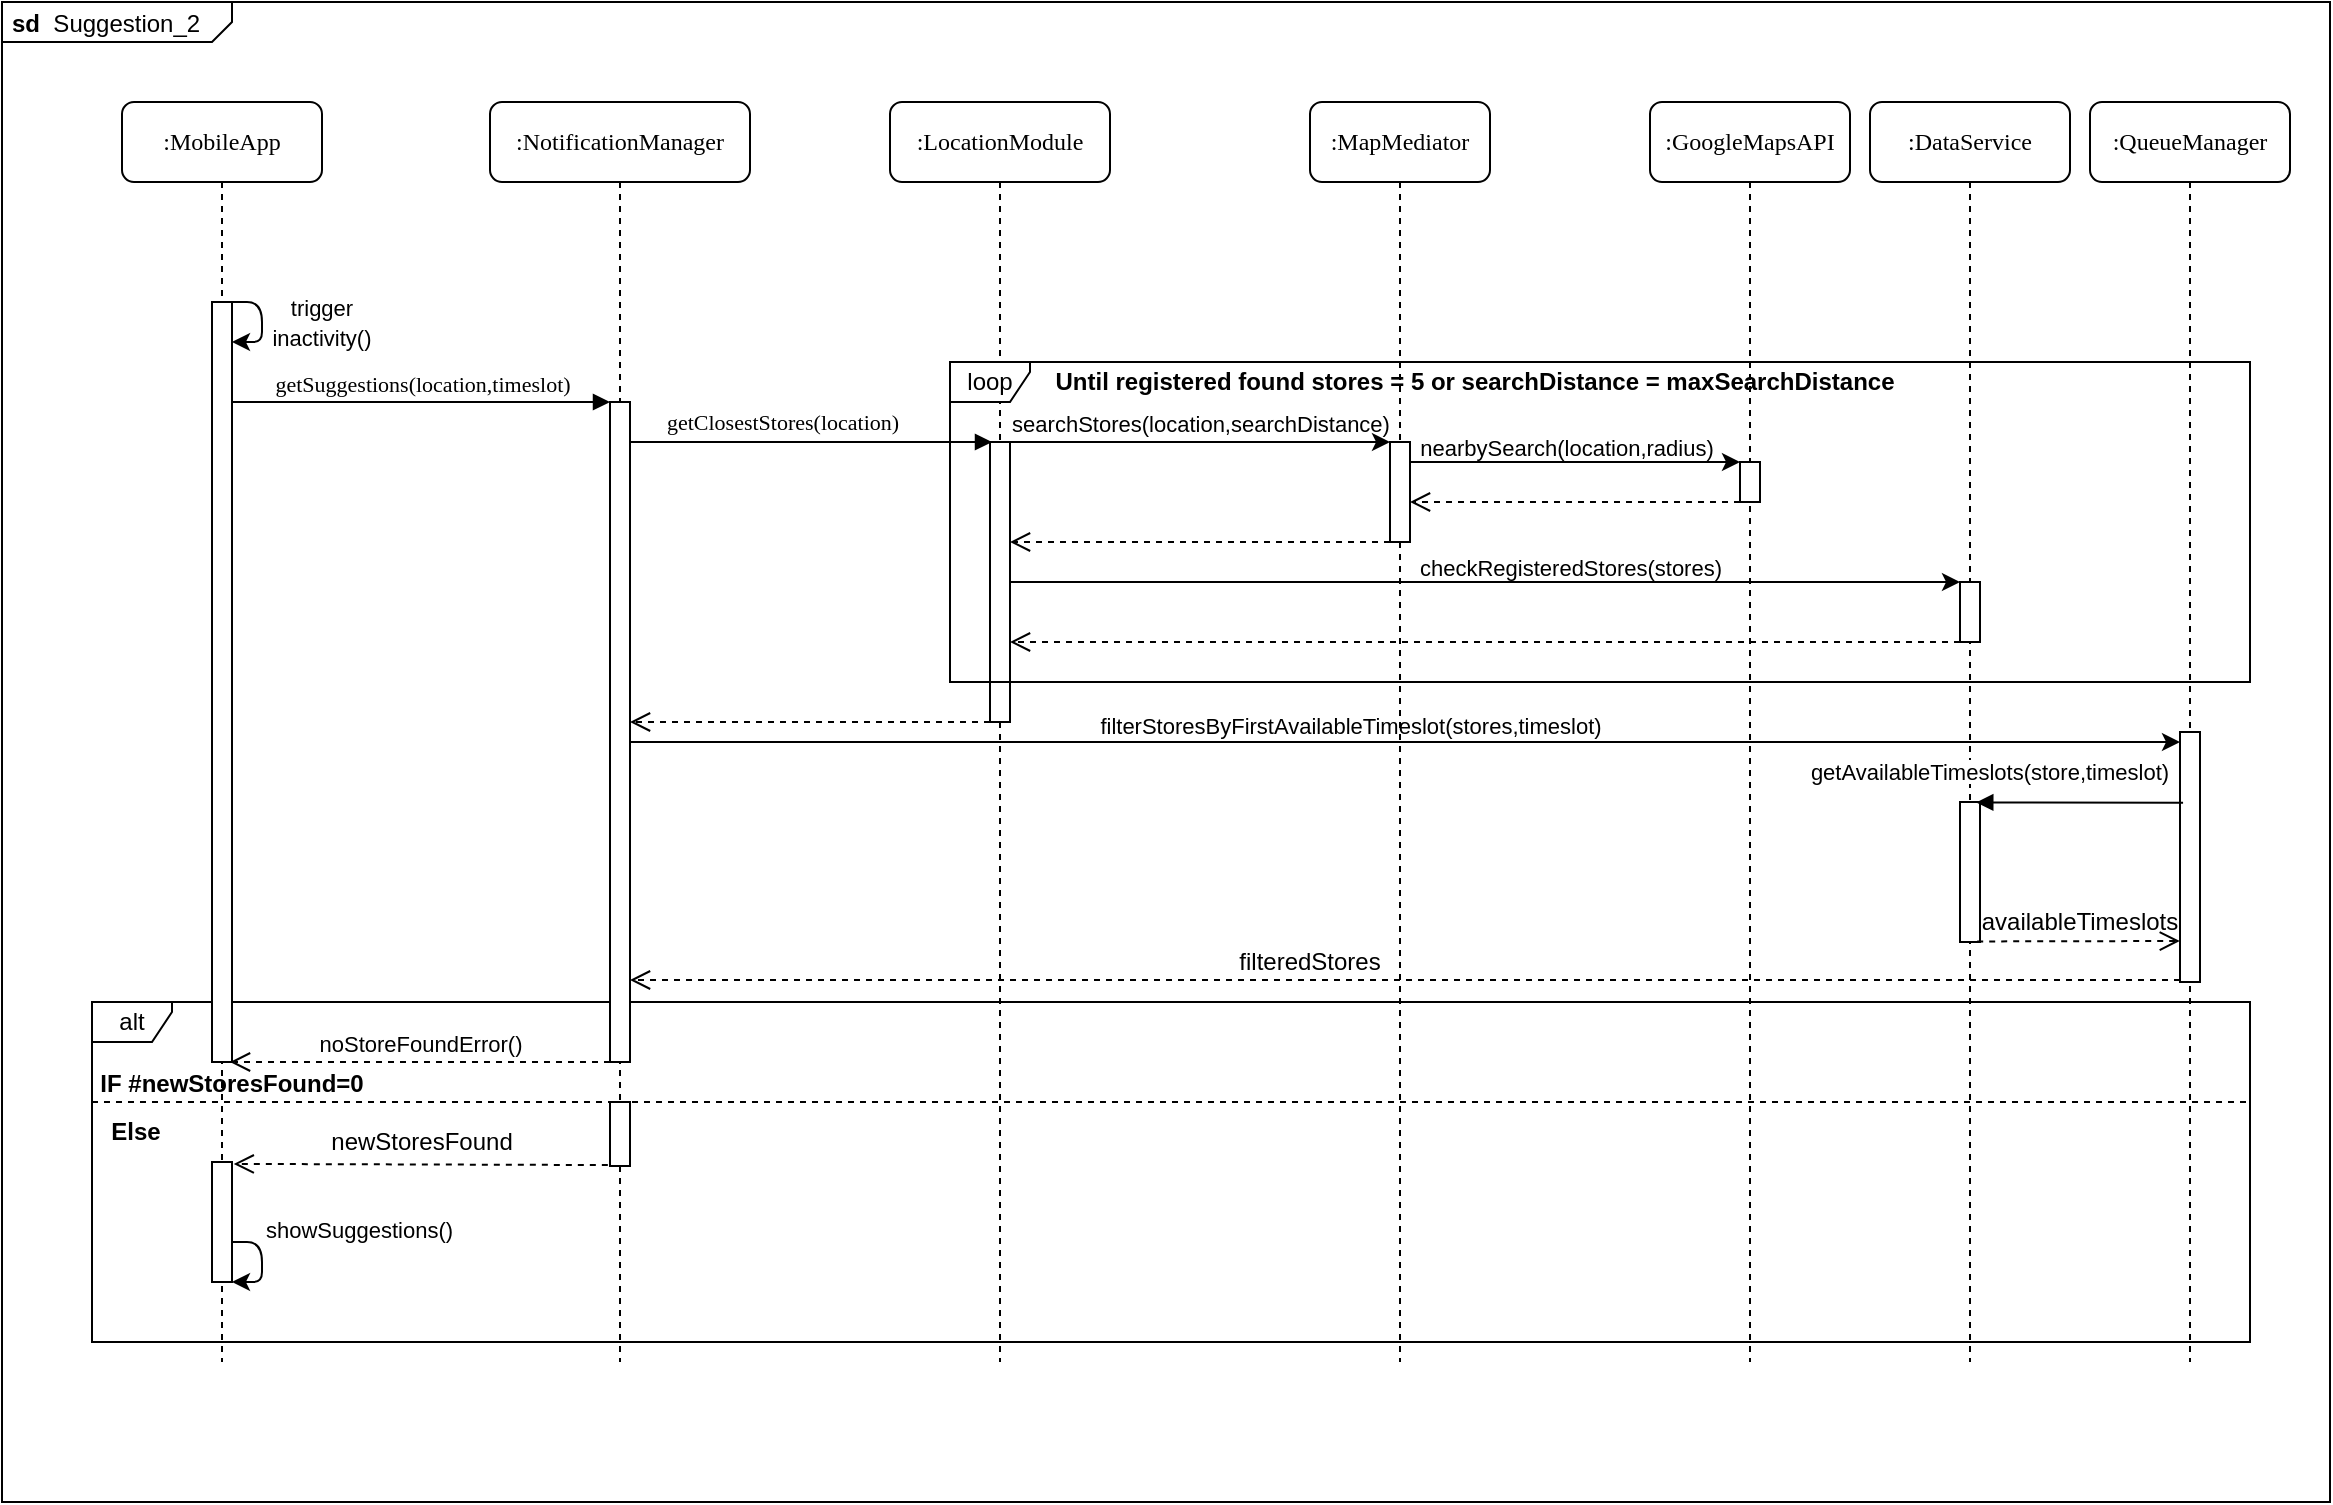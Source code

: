 <mxfile version="14.1.3" type="device"><diagram name="Page-1" id="13e1069c-82ec-6db2-03f1-153e76fe0fe0"><mxGraphModel dx="2604" dy="654" grid="1" gridSize="10" guides="1" tooltips="1" connect="1" arrows="1" fold="1" page="1" pageScale="1" pageWidth="1100" pageHeight="850" background="#ffffff" math="0" shadow="0"><root><mxCell id="0"/><mxCell id="1" parent="0"/><mxCell id="NZZxMWtc0HT0ABtn-fld-16" value="&lt;p style=&quot;margin: 0px ; margin-top: 4px ; margin-left: 5px ; text-align: left&quot;&gt;&lt;b&gt;sd&lt;/b&gt;&amp;nbsp; Suggestion_2&lt;/p&gt;" style="html=1;shape=mxgraph.sysml.package;overflow=fill;labelX=115.95;align=left;spacingLeft=5;verticalAlign=top;spacingTop=-3;" vertex="1" parent="1"><mxGeometry x="-44" y="30" width="1164" height="750" as="geometry"/></mxCell><mxCell id="0wczpSUTnEFSfJnbzDvC-16" value="alt" style="shape=umlFrame;whiteSpace=wrap;html=1;width=40;height=20;" parent="1" vertex="1"><mxGeometry x="1" y="530" width="1079" height="170" as="geometry"/></mxCell><mxCell id="7baba1c4bc27f4b0-2" value=":NotificationManager" style="shape=umlLifeline;perimeter=lifelinePerimeter;whiteSpace=wrap;html=1;container=1;collapsible=0;recursiveResize=0;outlineConnect=0;rounded=1;shadow=0;comic=0;labelBackgroundColor=none;strokeWidth=1;fontFamily=Verdana;fontSize=12;align=center;" parent="1" vertex="1"><mxGeometry x="200" y="80" width="130" height="630" as="geometry"/></mxCell><mxCell id="7baba1c4bc27f4b0-10" value="" style="html=1;points=[];perimeter=orthogonalPerimeter;rounded=0;shadow=0;comic=0;labelBackgroundColor=none;strokeWidth=1;fontFamily=Verdana;fontSize=12;align=center;" parent="7baba1c4bc27f4b0-2" vertex="1"><mxGeometry x="60" y="150" width="10" height="330" as="geometry"/></mxCell><mxCell id="0wczpSUTnEFSfJnbzDvC-21" value="" style="html=1;points=[];perimeter=orthogonalPerimeter;rounded=0;shadow=0;comic=0;labelBackgroundColor=none;strokeWidth=1;fontFamily=Verdana;fontSize=12;align=center;" parent="7baba1c4bc27f4b0-2" vertex="1"><mxGeometry x="60" y="500" width="10" height="32" as="geometry"/></mxCell><mxCell id="7baba1c4bc27f4b0-8" value=":MobileApp" style="shape=umlLifeline;perimeter=lifelinePerimeter;whiteSpace=wrap;html=1;container=1;collapsible=0;recursiveResize=0;outlineConnect=0;rounded=1;shadow=0;comic=0;labelBackgroundColor=none;strokeWidth=1;fontFamily=Verdana;fontSize=12;align=center;" parent="1" vertex="1"><mxGeometry x="16" y="80" width="100" height="630" as="geometry"/></mxCell><mxCell id="7baba1c4bc27f4b0-9" value="" style="html=1;points=[];perimeter=orthogonalPerimeter;rounded=0;shadow=0;comic=0;labelBackgroundColor=none;strokeWidth=1;fontFamily=Verdana;fontSize=12;align=center;" parent="7baba1c4bc27f4b0-8" vertex="1"><mxGeometry x="45" y="100" width="10" height="380" as="geometry"/></mxCell><mxCell id="GkSYwNhHGU5T39N9iQZy-2" value="" style="endArrow=classic;html=1;" parent="7baba1c4bc27f4b0-8" edge="1"><mxGeometry width="50" height="50" relative="1" as="geometry"><mxPoint x="55" y="100" as="sourcePoint"/><mxPoint x="55" y="120" as="targetPoint"/><Array as="points"><mxPoint x="70" y="100"/><mxPoint x="70" y="120"/></Array></mxGeometry></mxCell><mxCell id="7baba1c4bc27f4b0-11" value="&lt;font style=&quot;font-size: 11px&quot;&gt;getSuggestions(location,timeslot)&lt;/font&gt;" style="html=1;verticalAlign=bottom;endArrow=block;labelBackgroundColor=none;fontFamily=Verdana;fontSize=12;edgeStyle=elbowEdgeStyle;elbow=vertical;" parent="1" source="7baba1c4bc27f4b0-9" target="7baba1c4bc27f4b0-10" edge="1"><mxGeometry relative="1" as="geometry"><mxPoint x="101" y="225" as="sourcePoint"/><mxPoint x="261" y="225" as="targetPoint"/><Array as="points"><mxPoint x="156" y="230"/><mxPoint x="186" y="225"/><mxPoint x="186" y="215"/></Array></mxGeometry></mxCell><mxCell id="7baba1c4bc27f4b0-14" value="&lt;font style=&quot;font-size: 11px&quot;&gt;getClosestStores(location)&lt;/font&gt;" style="html=1;verticalAlign=bottom;endArrow=block;labelBackgroundColor=none;fontFamily=Verdana;fontSize=12;edgeStyle=elbowEdgeStyle;elbow=vertical;spacingBottom=1;" parent="1" source="7baba1c4bc27f4b0-10" edge="1"><mxGeometry x="-0.16" relative="1" as="geometry"><mxPoint x="273" y="260" as="sourcePoint"/><mxPoint x="451" y="250" as="targetPoint"/><Array as="points"><mxPoint x="346" y="250"/><mxPoint x="328" y="260"/><mxPoint x="348" y="250"/><mxPoint x="309" y="240"/></Array><mxPoint as="offset"/></mxGeometry></mxCell><mxCell id="GkSYwNhHGU5T39N9iQZy-3" value="&lt;font style=&quot;font-size: 11px&quot;&gt;trigger inactivity()&lt;/font&gt;" style="text;html=1;strokeColor=none;fillColor=none;align=center;verticalAlign=middle;whiteSpace=wrap;rounded=0;" parent="1" vertex="1"><mxGeometry x="86" y="180" width="60" height="20" as="geometry"/></mxCell><mxCell id="0wczpSUTnEFSfJnbzDvC-17" value="IF #newStoresFound=0" style="text;html=1;strokeColor=none;fillColor=none;align=center;verticalAlign=middle;whiteSpace=wrap;rounded=0;fontStyle=1" parent="1" vertex="1"><mxGeometry x="1" y="566" width="140" height="10" as="geometry"/></mxCell><mxCell id="0wczpSUTnEFSfJnbzDvC-18" value="" style="endArrow=none;dashed=1;html=1;exitX=0;exitY=0.294;exitDx=0;exitDy=0;exitPerimeter=0;" parent="1" edge="1" source="0wczpSUTnEFSfJnbzDvC-16"><mxGeometry width="50" height="50" relative="1" as="geometry"><mxPoint x="1" y="500" as="sourcePoint"/><mxPoint x="1081" y="580" as="targetPoint"/><Array as="points"><mxPoint x="60" y="580"/><mxPoint x="470" y="580"/></Array></mxGeometry></mxCell><mxCell id="0wczpSUTnEFSfJnbzDvC-19" value="" style="html=1;verticalAlign=bottom;endArrow=open;dashed=1;endSize=8;" parent="1" source="0wczpSUTnEFSfJnbzDvC-42" target="7baba1c4bc27f4b0-10" edge="1"><mxGeometry relative="1" as="geometry"><mxPoint x="561" y="450" as="sourcePoint"/><mxPoint x="336" y="490" as="targetPoint"/><Array as="points"><mxPoint x="360" y="390"/></Array></mxGeometry></mxCell><mxCell id="0wczpSUTnEFSfJnbzDvC-24" value="" style="html=1;verticalAlign=bottom;endArrow=open;dashed=1;endSize=8;exitX=-0.108;exitY=0.985;exitDx=0;exitDy=0;exitPerimeter=0;entryX=1.087;entryY=0.016;entryDx=0;entryDy=0;entryPerimeter=0;" parent="1" source="0wczpSUTnEFSfJnbzDvC-21" target="0wczpSUTnEFSfJnbzDvC-22" edge="1"><mxGeometry relative="1" as="geometry"><mxPoint x="261" y="520" as="sourcePoint"/><mxPoint x="71" y="520" as="targetPoint"/><Array as="points"/></mxGeometry></mxCell><mxCell id="0wczpSUTnEFSfJnbzDvC-27" value="&lt;div style=&quot;text-align: center&quot;&gt;&lt;font face=&quot;helvetica&quot;&gt;&lt;span style=&quot;font-size: 11px&quot;&gt;showSuggestions()&lt;/span&gt;&lt;/font&gt;&lt;/div&gt;" style="text;whiteSpace=wrap;html=1;" parent="1" vertex="1"><mxGeometry x="86" y="630" width="100" height="20" as="geometry"/></mxCell><mxCell id="0wczpSUTnEFSfJnbzDvC-28" style="edgeStyle=orthogonalEdgeStyle;rounded=0;orthogonalLoop=1;jettySize=auto;html=1;exitX=0.5;exitY=1;exitDx=0;exitDy=0;" parent="1" source="0wczpSUTnEFSfJnbzDvC-27" target="0wczpSUTnEFSfJnbzDvC-27" edge="1"><mxGeometry relative="1" as="geometry"/></mxCell><mxCell id="0wczpSUTnEFSfJnbzDvC-35" value="Else" style="text;html=1;strokeColor=none;fillColor=none;align=center;verticalAlign=middle;whiteSpace=wrap;rounded=0;fontStyle=1" parent="1" vertex="1"><mxGeometry x="10" y="590" width="26" height="10" as="geometry"/></mxCell><mxCell id="0wczpSUTnEFSfJnbzDvC-41" value=":LocationModule" style="shape=umlLifeline;perimeter=lifelinePerimeter;whiteSpace=wrap;html=1;container=1;collapsible=0;recursiveResize=0;outlineConnect=0;rounded=1;shadow=0;comic=0;labelBackgroundColor=none;strokeWidth=1;fontFamily=Verdana;fontSize=12;align=center;" parent="1" vertex="1"><mxGeometry x="400" y="80" width="110" height="630" as="geometry"/></mxCell><mxCell id="0wczpSUTnEFSfJnbzDvC-42" value="" style="html=1;points=[];perimeter=orthogonalPerimeter;rounded=0;shadow=0;comic=0;labelBackgroundColor=none;strokeWidth=1;fontFamily=Verdana;fontSize=12;align=center;" parent="0wczpSUTnEFSfJnbzDvC-41" vertex="1"><mxGeometry x="50" y="170" width="10" height="140" as="geometry"/></mxCell><mxCell id="0wczpSUTnEFSfJnbzDvC-44" value=":MapMediator" style="shape=umlLifeline;perimeter=lifelinePerimeter;whiteSpace=wrap;html=1;container=1;collapsible=0;recursiveResize=0;outlineConnect=0;rounded=1;shadow=0;comic=0;labelBackgroundColor=none;strokeWidth=1;fontFamily=Verdana;fontSize=12;align=center;" parent="1" vertex="1"><mxGeometry x="610" y="80" width="90" height="630" as="geometry"/></mxCell><mxCell id="0wczpSUTnEFSfJnbzDvC-45" value="" style="html=1;points=[];perimeter=orthogonalPerimeter;rounded=0;shadow=0;comic=0;labelBackgroundColor=none;strokeWidth=1;fontFamily=Verdana;fontSize=12;align=center;" parent="0wczpSUTnEFSfJnbzDvC-44" vertex="1"><mxGeometry x="40" y="170" width="10" height="50" as="geometry"/></mxCell><mxCell id="0wczpSUTnEFSfJnbzDvC-46" value=":GoogleMapsAPI" style="shape=umlLifeline;perimeter=lifelinePerimeter;whiteSpace=wrap;html=1;container=1;collapsible=0;recursiveResize=0;outlineConnect=0;rounded=1;shadow=0;comic=0;labelBackgroundColor=none;strokeWidth=1;fontFamily=Verdana;fontSize=12;align=center;" parent="1" vertex="1"><mxGeometry x="780" y="80" width="100" height="630" as="geometry"/></mxCell><mxCell id="0wczpSUTnEFSfJnbzDvC-47" value="" style="html=1;points=[];perimeter=orthogonalPerimeter;rounded=0;shadow=0;comic=0;labelBackgroundColor=none;strokeWidth=1;fontFamily=Verdana;fontSize=12;align=center;" parent="0wczpSUTnEFSfJnbzDvC-46" vertex="1"><mxGeometry x="45" y="180" width="10" height="20" as="geometry"/></mxCell><mxCell id="0wczpSUTnEFSfJnbzDvC-48" value=":DataService" style="shape=umlLifeline;perimeter=lifelinePerimeter;whiteSpace=wrap;html=1;container=1;collapsible=0;recursiveResize=0;outlineConnect=0;rounded=1;shadow=0;comic=0;labelBackgroundColor=none;strokeWidth=1;fontFamily=Verdana;fontSize=12;align=center;" parent="1" vertex="1"><mxGeometry x="890" y="80" width="100" height="630" as="geometry"/></mxCell><mxCell id="0wczpSUTnEFSfJnbzDvC-49" value="" style="html=1;points=[];perimeter=orthogonalPerimeter;rounded=0;shadow=0;comic=0;labelBackgroundColor=none;strokeWidth=1;fontFamily=Verdana;fontSize=12;align=center;" parent="0wczpSUTnEFSfJnbzDvC-48" vertex="1"><mxGeometry x="45" y="240" width="10" height="30" as="geometry"/></mxCell><mxCell id="NZZxMWtc0HT0ABtn-fld-7" value="" style="html=1;points=[];perimeter=orthogonalPerimeter;" vertex="1" parent="0wczpSUTnEFSfJnbzDvC-48"><mxGeometry x="45" y="350" width="10" height="70" as="geometry"/></mxCell><mxCell id="0wczpSUTnEFSfJnbzDvC-51" value="Until registered found stores = 5 or searchDistance = maxSearchDistance" style="text;html=1;strokeColor=none;fillColor=none;align=center;verticalAlign=middle;whiteSpace=wrap;rounded=0;fontStyle=1" parent="1" vertex="1"><mxGeometry x="470" y="210" width="445" height="20" as="geometry"/></mxCell><mxCell id="0wczpSUTnEFSfJnbzDvC-52" style="edgeStyle=orthogonalEdgeStyle;rounded=0;orthogonalLoop=1;jettySize=auto;html=1;" parent="1" source="0wczpSUTnEFSfJnbzDvC-42" target="0wczpSUTnEFSfJnbzDvC-45" edge="1"><mxGeometry relative="1" as="geometry"><Array as="points"><mxPoint x="520" y="250"/><mxPoint x="520" y="250"/></Array></mxGeometry></mxCell><mxCell id="0wczpSUTnEFSfJnbzDvC-53" value="searchStores(location,searchDistance)" style="edgeLabel;html=1;align=center;verticalAlign=middle;resizable=0;points=[];labelBackgroundColor=none;fontSize=11;" parent="0wczpSUTnEFSfJnbzDvC-52" vertex="1" connectable="0"><mxGeometry x="0.333" y="-1" relative="1" as="geometry"><mxPoint x="-31.33" y="-10" as="offset"/></mxGeometry></mxCell><mxCell id="0wczpSUTnEFSfJnbzDvC-54" style="edgeStyle=orthogonalEdgeStyle;rounded=0;orthogonalLoop=1;jettySize=auto;html=1;" parent="1" source="0wczpSUTnEFSfJnbzDvC-45" target="0wczpSUTnEFSfJnbzDvC-47" edge="1"><mxGeometry relative="1" as="geometry"><Array as="points"><mxPoint x="760" y="260"/><mxPoint x="760" y="260"/></Array></mxGeometry></mxCell><mxCell id="0wczpSUTnEFSfJnbzDvC-55" value="nearbySearch(location,radius)" style="edgeLabel;html=1;align=center;verticalAlign=middle;resizable=0;points=[];labelBackgroundColor=none;fontSize=11;" parent="0wczpSUTnEFSfJnbzDvC-54" vertex="1" connectable="0"><mxGeometry x="-0.22" y="-1" relative="1" as="geometry"><mxPoint x="13.17" y="-8" as="offset"/></mxGeometry></mxCell><mxCell id="0wczpSUTnEFSfJnbzDvC-56" value="" style="html=1;verticalAlign=bottom;endArrow=open;dashed=1;endSize=8;" parent="1" source="0wczpSUTnEFSfJnbzDvC-47" target="0wczpSUTnEFSfJnbzDvC-45" edge="1"><mxGeometry relative="1" as="geometry"><mxPoint x="770" y="280" as="sourcePoint"/><mxPoint x="690" y="280" as="targetPoint"/><Array as="points"><mxPoint x="760" y="280"/></Array></mxGeometry></mxCell><mxCell id="0wczpSUTnEFSfJnbzDvC-57" value="" style="html=1;verticalAlign=bottom;endArrow=open;dashed=1;endSize=8;" parent="1" source="0wczpSUTnEFSfJnbzDvC-45" target="0wczpSUTnEFSfJnbzDvC-42" edge="1"><mxGeometry relative="1" as="geometry"><mxPoint x="630" y="300" as="sourcePoint"/><mxPoint x="550" y="300" as="targetPoint"/><Array as="points"><mxPoint x="560" y="300"/></Array></mxGeometry></mxCell><mxCell id="0wczpSUTnEFSfJnbzDvC-58" style="edgeStyle=orthogonalEdgeStyle;rounded=0;orthogonalLoop=1;jettySize=auto;html=1;" parent="1" source="0wczpSUTnEFSfJnbzDvC-42" target="0wczpSUTnEFSfJnbzDvC-49" edge="1"><mxGeometry relative="1" as="geometry"><Array as="points"><mxPoint x="710" y="320"/><mxPoint x="710" y="320"/></Array></mxGeometry></mxCell><mxCell id="0wczpSUTnEFSfJnbzDvC-59" value="checkRegisteredStores(stores)" style="edgeLabel;html=1;align=center;verticalAlign=middle;resizable=0;points=[];labelBackgroundColor=none;fontSize=11;" parent="0wczpSUTnEFSfJnbzDvC-58" vertex="1" connectable="0"><mxGeometry x="0.025" relative="1" as="geometry"><mxPoint x="36.55" y="-7" as="offset"/></mxGeometry></mxCell><mxCell id="0wczpSUTnEFSfJnbzDvC-60" value="" style="html=1;verticalAlign=bottom;endArrow=open;dashed=1;endSize=8;" parent="1" source="0wczpSUTnEFSfJnbzDvC-49" edge="1"><mxGeometry relative="1" as="geometry"><mxPoint x="965" y="350" as="sourcePoint"/><mxPoint x="460" y="350" as="targetPoint"/><Array as="points"><mxPoint x="800" y="350"/><mxPoint x="740" y="350"/><mxPoint x="620" y="350"/></Array></mxGeometry></mxCell><mxCell id="0wczpSUTnEFSfJnbzDvC-65" value=":QueueManager" style="shape=umlLifeline;perimeter=lifelinePerimeter;whiteSpace=wrap;html=1;container=1;collapsible=0;recursiveResize=0;outlineConnect=0;rounded=1;shadow=0;comic=0;labelBackgroundColor=none;strokeWidth=1;fontFamily=Verdana;fontSize=12;align=center;" parent="1" vertex="1"><mxGeometry x="1000" y="80" width="100" height="630" as="geometry"/></mxCell><mxCell id="0wczpSUTnEFSfJnbzDvC-66" value="" style="html=1;points=[];perimeter=orthogonalPerimeter;rounded=0;shadow=0;comic=0;labelBackgroundColor=none;strokeWidth=1;fontFamily=Verdana;fontSize=12;align=center;" parent="0wczpSUTnEFSfJnbzDvC-65" vertex="1"><mxGeometry x="45" y="315" width="10" height="125" as="geometry"/></mxCell><mxCell id="0wczpSUTnEFSfJnbzDvC-68" value="" style="endArrow=classic;html=1;" parent="1" source="7baba1c4bc27f4b0-10" target="0wczpSUTnEFSfJnbzDvC-66" edge="1"><mxGeometry width="50" height="50" relative="1" as="geometry"><mxPoint x="610" y="390" as="sourcePoint"/><mxPoint x="660" y="340" as="targetPoint"/><Array as="points"><mxPoint x="660" y="400"/></Array></mxGeometry></mxCell><mxCell id="0wczpSUTnEFSfJnbzDvC-70" value="filterStoresByFirstAvailableTimeslot(stores,timeslot)" style="edgeLabel;html=1;align=center;verticalAlign=middle;resizable=0;points=[];labelBackgroundColor=none;" parent="0wczpSUTnEFSfJnbzDvC-68" vertex="1" connectable="0"><mxGeometry x="-0.169" y="-1" relative="1" as="geometry"><mxPoint x="37.71" y="-9" as="offset"/></mxGeometry></mxCell><mxCell id="0wczpSUTnEFSfJnbzDvC-69" value="" style="html=1;verticalAlign=bottom;endArrow=open;dashed=1;endSize=8;" parent="1" edge="1"><mxGeometry relative="1" as="geometry"><mxPoint x="1045" y="519" as="sourcePoint"/><mxPoint x="270" y="519" as="targetPoint"/><Array as="points"><mxPoint x="750" y="519"/><mxPoint x="640" y="519"/></Array></mxGeometry></mxCell><mxCell id="0wczpSUTnEFSfJnbzDvC-64" value="loop" style="shape=umlFrame;whiteSpace=wrap;html=1;fontSize=12;width=40;height=20;" parent="1" vertex="1"><mxGeometry x="430" y="210" width="650" height="160" as="geometry"/></mxCell><mxCell id="NZZxMWtc0HT0ABtn-fld-1" value="filteredStores" style="text;html=1;strokeColor=none;fillColor=none;align=center;verticalAlign=middle;whiteSpace=wrap;rounded=0;" vertex="1" parent="1"><mxGeometry x="590" y="500" width="40" height="20" as="geometry"/></mxCell><mxCell id="0wczpSUTnEFSfJnbzDvC-22" value="" style="html=1;points=[];perimeter=orthogonalPerimeter;rounded=0;shadow=0;comic=0;labelBackgroundColor=none;strokeWidth=1;fontFamily=Verdana;fontSize=12;align=center;" parent="1" vertex="1"><mxGeometry x="61" y="610" width="10" height="60" as="geometry"/></mxCell><mxCell id="0wczpSUTnEFSfJnbzDvC-26" value="" style="endArrow=classic;html=1;" parent="1" edge="1"><mxGeometry width="50" height="50" relative="1" as="geometry"><mxPoint x="71" y="650" as="sourcePoint"/><mxPoint x="71" y="670" as="targetPoint"/><Array as="points"><mxPoint x="86" y="650"/><mxPoint x="86" y="670"/></Array></mxGeometry></mxCell><mxCell id="NZZxMWtc0HT0ABtn-fld-8" value="" style="endArrow=block;endFill=1;endSize=6;html=1;exitX=0.153;exitY=0.283;exitDx=0;exitDy=0;exitPerimeter=0;entryX=0.814;entryY=0.003;entryDx=0;entryDy=0;entryPerimeter=0;" edge="1" parent="1" source="0wczpSUTnEFSfJnbzDvC-66" target="NZZxMWtc0HT0ABtn-fld-7"><mxGeometry width="100" relative="1" as="geometry"><mxPoint x="940" y="440" as="sourcePoint"/><mxPoint x="1040" y="440" as="targetPoint"/></mxGeometry></mxCell><mxCell id="NZZxMWtc0HT0ABtn-fld-9" value="&lt;span style=&quot;font-size: 11px ; background-color: rgb(255 , 255 , 255)&quot;&gt;getAvailableTimeslots(store,timeslot)&lt;/span&gt;" style="text;html=1;strokeColor=none;fillColor=none;align=center;verticalAlign=middle;whiteSpace=wrap;rounded=0;" vertex="1" parent="1"><mxGeometry x="930" y="405" width="40" height="20" as="geometry"/></mxCell><mxCell id="NZZxMWtc0HT0ABtn-fld-11" value="availableTimeslots" style="text;html=1;strokeColor=none;fillColor=none;align=center;verticalAlign=middle;whiteSpace=wrap;rounded=0;" vertex="1" parent="1"><mxGeometry x="980" y="480" width="30" height="20" as="geometry"/></mxCell><mxCell id="NZZxMWtc0HT0ABtn-fld-12" value="" style="html=1;verticalAlign=bottom;endArrow=open;dashed=1;endSize=8;entryX=-0.007;entryY=0.836;entryDx=0;entryDy=0;entryPerimeter=0;exitX=0.86;exitY=0.996;exitDx=0;exitDy=0;exitPerimeter=0;" edge="1" parent="1" source="NZZxMWtc0HT0ABtn-fld-7" target="0wczpSUTnEFSfJnbzDvC-66"><mxGeometry relative="1" as="geometry"><mxPoint x="950" y="500" as="sourcePoint"/><mxPoint x="870" y="500" as="targetPoint"/></mxGeometry></mxCell><mxCell id="NZZxMWtc0HT0ABtn-fld-13" value="noStoreFoundError()" style="html=1;verticalAlign=bottom;endArrow=open;dashed=1;endSize=8;" edge="1" parent="1"><mxGeometry relative="1" as="geometry"><mxPoint x="260" y="560" as="sourcePoint"/><mxPoint x="70" y="560" as="targetPoint"/></mxGeometry></mxCell><mxCell id="NZZxMWtc0HT0ABtn-fld-15" value="newStoresFound" style="text;html=1;strokeColor=none;fillColor=none;align=center;verticalAlign=middle;whiteSpace=wrap;rounded=0;" vertex="1" parent="1"><mxGeometry x="146" y="590" width="40" height="20" as="geometry"/></mxCell></root></mxGraphModel></diagram></mxfile>